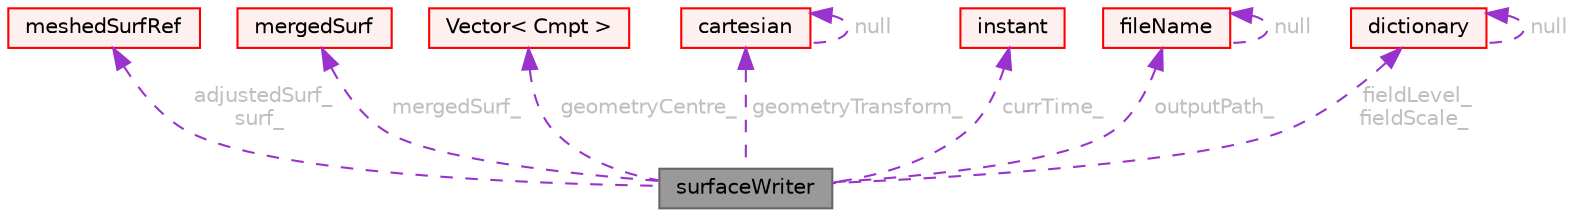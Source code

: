 digraph "surfaceWriter"
{
 // LATEX_PDF_SIZE
  bgcolor="transparent";
  edge [fontname=Helvetica,fontsize=10,labelfontname=Helvetica,labelfontsize=10];
  node [fontname=Helvetica,fontsize=10,shape=box,height=0.2,width=0.4];
  Node1 [id="Node000001",label="surfaceWriter",height=0.2,width=0.4,color="gray40", fillcolor="grey60", style="filled", fontcolor="black",tooltip="Base class for surface writers."];
  Node2 -> Node1 [id="edge1_Node000001_Node000002",dir="back",color="darkorchid3",style="dashed",tooltip=" ",label=" adjustedSurf_\nsurf_",fontcolor="grey" ];
  Node2 [id="Node000002",label="meshedSurfRef",height=0.2,width=0.4,color="red", fillcolor="#FFF0F0", style="filled",URL="$classFoam_1_1meshedSurfRef.html",tooltip="Implements a meshed surface by referencing another meshed surface or faces/points components."];
  Node4 -> Node1 [id="edge2_Node000001_Node000004",dir="back",color="darkorchid3",style="dashed",tooltip=" ",label=" mergedSurf_",fontcolor="grey" ];
  Node4 [id="Node000004",label="mergedSurf",height=0.2,width=0.4,color="red", fillcolor="#FFF0F0", style="filled",URL="$classFoam_1_1mergedSurf.html",tooltip="Simple class to manage surface merging information."];
  Node5 -> Node1 [id="edge3_Node000001_Node000005",dir="back",color="darkorchid3",style="dashed",tooltip=" ",label=" geometryCentre_",fontcolor="grey" ];
  Node5 [id="Node000005",label="Vector\< Cmpt \>",height=0.2,width=0.4,color="red", fillcolor="#FFF0F0", style="filled",URL="$classFoam_1_1Vector.html",tooltip="Templated 3D Vector derived from VectorSpace adding construction from 3 components,..."];
  Node8 -> Node1 [id="edge4_Node000001_Node000008",dir="back",color="darkorchid3",style="dashed",tooltip=" ",label=" geometryTransform_",fontcolor="grey" ];
  Node8 [id="Node000008",label="cartesian",height=0.2,width=0.4,color="red", fillcolor="#FFF0F0", style="filled",URL="$classFoam_1_1coordSystem_1_1cartesian.html",tooltip="A Cartesian coordinate system."];
  Node8 -> Node8 [id="edge5_Node000008_Node000008",dir="back",color="darkorchid3",style="dashed",tooltip=" ",label=" null",fontcolor="grey" ];
  Node22 -> Node1 [id="edge6_Node000001_Node000022",dir="back",color="darkorchid3",style="dashed",tooltip=" ",label=" currTime_",fontcolor="grey" ];
  Node22 [id="Node000022",label="instant",height=0.2,width=0.4,color="red", fillcolor="#FFF0F0", style="filled",URL="$classFoam_1_1instant.html",tooltip="An instant of time. Contains the time value and name. Uses Foam::Time when formatting the name."];
  Node25 -> Node1 [id="edge7_Node000001_Node000025",dir="back",color="darkorchid3",style="dashed",tooltip=" ",label=" outputPath_",fontcolor="grey" ];
  Node25 [id="Node000025",label="fileName",height=0.2,width=0.4,color="red", fillcolor="#FFF0F0", style="filled",URL="$classFoam_1_1fileName.html",tooltip="A class for handling file names."];
  Node25 -> Node25 [id="edge8_Node000025_Node000025",dir="back",color="darkorchid3",style="dashed",tooltip=" ",label=" null",fontcolor="grey" ];
  Node26 -> Node1 [id="edge9_Node000001_Node000026",dir="back",color="darkorchid3",style="dashed",tooltip=" ",label=" fieldLevel_\nfieldScale_",fontcolor="grey" ];
  Node26 [id="Node000026",label="dictionary",height=0.2,width=0.4,color="red", fillcolor="#FFF0F0", style="filled",URL="$classFoam_1_1dictionary.html",tooltip="A list of keyword definitions, which are a keyword followed by a number of values (eg,..."];
  Node26 -> Node26 [id="edge10_Node000026_Node000026",dir="back",color="darkorchid3",style="dashed",tooltip=" ",label=" null",fontcolor="grey" ];
}
